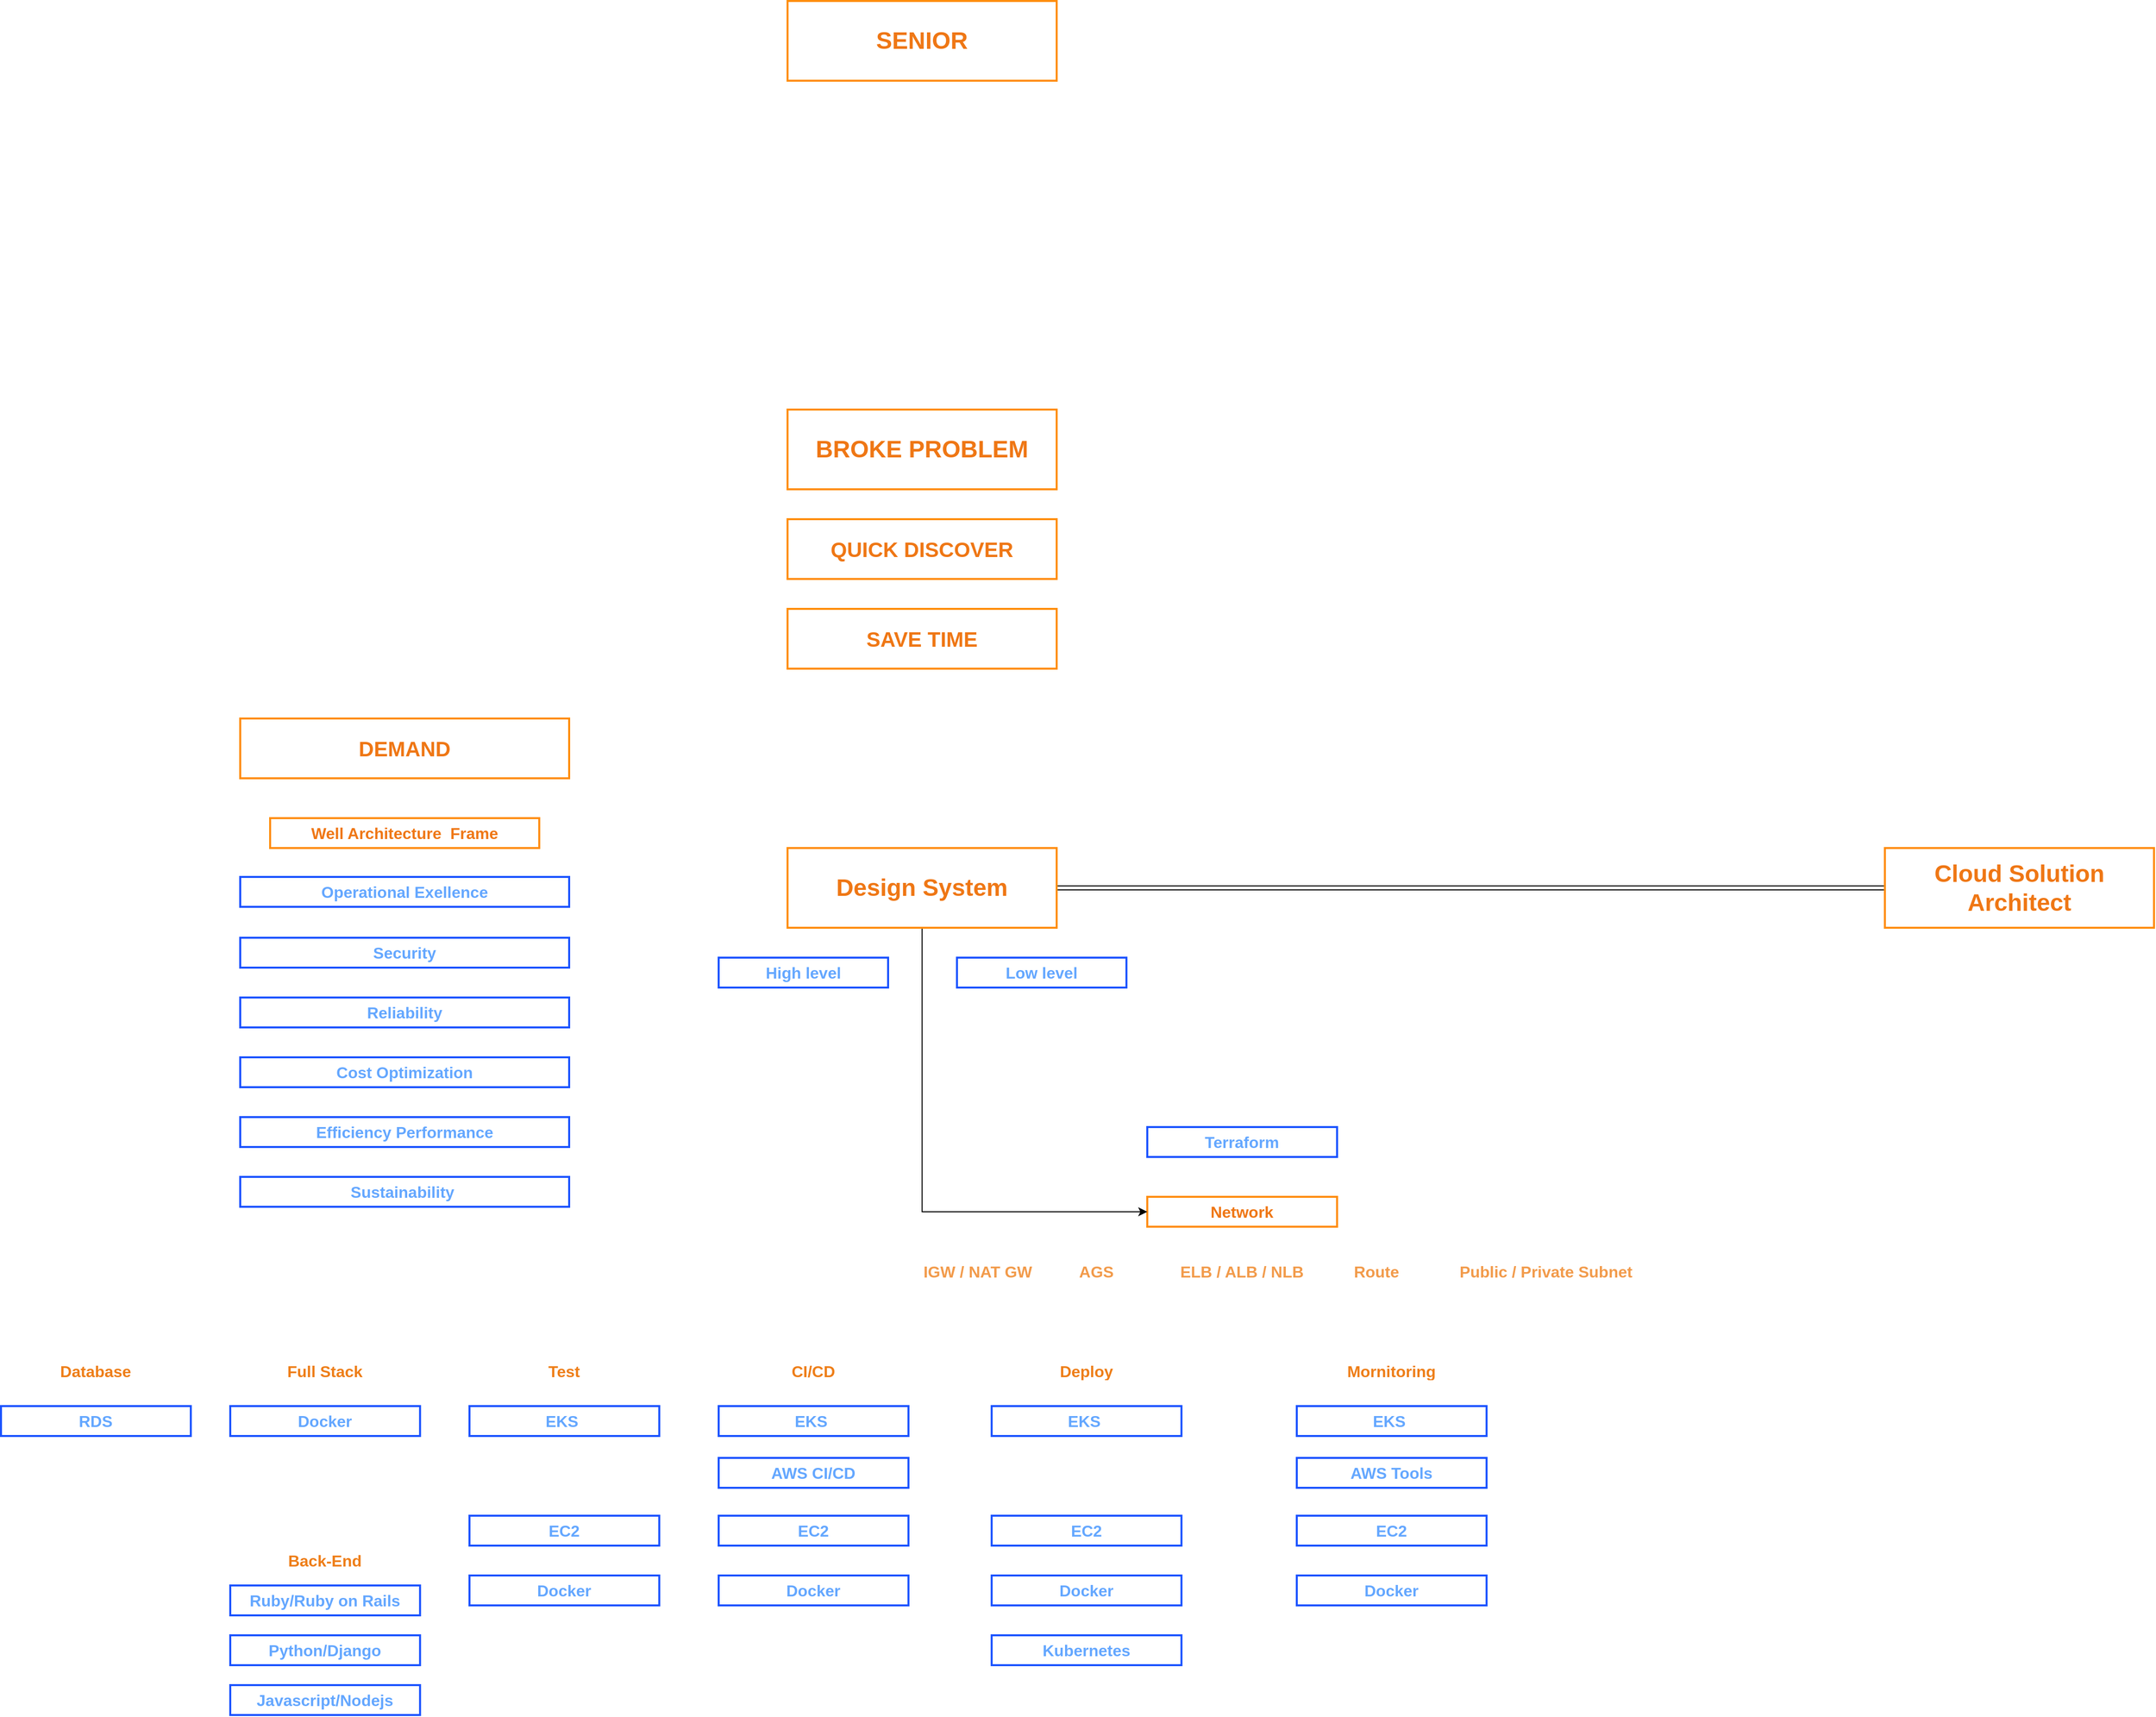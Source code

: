 <mxfile version="24.4.4" type="github">
  <diagram name="Trang-1" id="ujEET1riT07Mne3FGxFI">
    <mxGraphModel dx="3787" dy="3223" grid="1" gridSize="10" guides="1" tooltips="1" connect="1" arrows="1" fold="1" page="1" pageScale="1" pageWidth="827" pageHeight="583" math="0" shadow="0">
      <root>
        <mxCell id="0" />
        <mxCell id="1" parent="0" />
        <mxCell id="cPMbkRboFeWKnEb1X97w-1" value="EKS&amp;nbsp;" style="text;html=1;strokeColor=#1a53ff;fillColor=none;align=center;verticalAlign=middle;whiteSpace=wrap;rounded=0;fontSize=16;fontStyle=1;fontColor=#64a7ff;strokeWidth=2;" parent="1" vertex="1">
          <mxGeometry x="203.89" y="210" width="190.41" height="30" as="geometry" />
        </mxCell>
        <mxCell id="cPMbkRboFeWKnEb1X97w-2" value="Deploy" style="text;html=1;strokeColor=none;fillColor=none;align=center;verticalAlign=middle;whiteSpace=wrap;rounded=0;fontSize=16;fontStyle=1;fontColor=#ed7100;opacity=80;textOpacity=90;" parent="1" vertex="1">
          <mxGeometry x="259.09" y="160" width="80" height="30" as="geometry" />
        </mxCell>
        <mxCell id="cPMbkRboFeWKnEb1X97w-4" value="EC2" style="text;html=1;strokeColor=#1a53ff;fillColor=none;align=center;verticalAlign=middle;whiteSpace=wrap;rounded=0;fontSize=16;fontStyle=1;fontColor=#64a7ff;strokeWidth=2;" parent="1" vertex="1">
          <mxGeometry x="203.89" y="320" width="190.41" height="30" as="geometry" />
        </mxCell>
        <mxCell id="cPMbkRboFeWKnEb1X97w-5" value="Kubernetes" style="text;html=1;strokeColor=#1a53ff;fillColor=none;align=center;verticalAlign=middle;whiteSpace=wrap;rounded=0;fontSize=16;fontStyle=1;fontColor=#64a7ff;strokeWidth=2;" parent="1" vertex="1">
          <mxGeometry x="203.89" y="440" width="190.41" height="30" as="geometry" />
        </mxCell>
        <mxCell id="cPMbkRboFeWKnEb1X97w-6" value="Docker" style="text;html=1;strokeColor=#1a53ff;fillColor=none;align=center;verticalAlign=middle;whiteSpace=wrap;rounded=0;fontSize=16;fontStyle=1;fontColor=#64a7ff;strokeWidth=2;" parent="1" vertex="1">
          <mxGeometry x="203.89" y="380" width="190.41" height="30" as="geometry" />
        </mxCell>
        <mxCell id="cPMbkRboFeWKnEb1X97w-8" value="Terraform" style="text;html=1;strokeColor=#1a53ff;fillColor=none;align=center;verticalAlign=middle;whiteSpace=wrap;rounded=0;fontSize=16;fontStyle=1;fontColor=#64a7ff;strokeWidth=2;" parent="1" vertex="1">
          <mxGeometry x="360" y="-70" width="190.41" height="30" as="geometry" />
        </mxCell>
        <mxCell id="cPMbkRboFeWKnEb1X97w-9" value="EKS&amp;nbsp;" style="text;html=1;strokeColor=#1a53ff;fillColor=none;align=center;verticalAlign=middle;whiteSpace=wrap;rounded=0;fontSize=16;fontStyle=1;fontColor=#64a7ff;strokeWidth=2;" parent="1" vertex="1">
          <mxGeometry x="510" y="210" width="190.41" height="30" as="geometry" />
        </mxCell>
        <mxCell id="cPMbkRboFeWKnEb1X97w-10" value="Mornitoring" style="text;html=1;strokeColor=none;fillColor=none;align=center;verticalAlign=middle;whiteSpace=wrap;rounded=0;fontSize=16;fontStyle=1;fontColor=#ed7100;opacity=80;textOpacity=90;" parent="1" vertex="1">
          <mxGeometry x="565.2" y="160" width="80" height="30" as="geometry" />
        </mxCell>
        <mxCell id="cPMbkRboFeWKnEb1X97w-11" value="EC2" style="text;html=1;strokeColor=#1a53ff;fillColor=none;align=center;verticalAlign=middle;whiteSpace=wrap;rounded=0;fontSize=16;fontStyle=1;fontColor=#64a7ff;strokeWidth=2;" parent="1" vertex="1">
          <mxGeometry x="509.99" y="320" width="190.41" height="30" as="geometry" />
        </mxCell>
        <mxCell id="cPMbkRboFeWKnEb1X97w-12" value="AWS Tools" style="text;html=1;strokeColor=#1a53ff;fillColor=none;align=center;verticalAlign=middle;whiteSpace=wrap;rounded=0;fontSize=16;fontStyle=1;fontColor=#64a7ff;strokeWidth=2;" parent="1" vertex="1">
          <mxGeometry x="510" y="262" width="190.41" height="30" as="geometry" />
        </mxCell>
        <mxCell id="cPMbkRboFeWKnEb1X97w-13" value="Docker" style="text;html=1;strokeColor=#1a53ff;fillColor=none;align=center;verticalAlign=middle;whiteSpace=wrap;rounded=0;fontSize=16;fontStyle=1;fontColor=#64a7ff;strokeWidth=2;" parent="1" vertex="1">
          <mxGeometry x="510" y="380" width="190.41" height="30" as="geometry" />
        </mxCell>
        <mxCell id="cPMbkRboFeWKnEb1X97w-14" value="EKS&amp;nbsp;" style="text;html=1;strokeColor=#1a53ff;fillColor=none;align=center;verticalAlign=middle;whiteSpace=wrap;rounded=0;fontSize=16;fontStyle=1;fontColor=#64a7ff;strokeWidth=2;" parent="1" vertex="1">
          <mxGeometry x="-70" y="210" width="190.41" height="30" as="geometry" />
        </mxCell>
        <mxCell id="cPMbkRboFeWKnEb1X97w-15" value="CI/CD" style="text;html=1;strokeColor=none;fillColor=none;align=center;verticalAlign=middle;whiteSpace=wrap;rounded=0;fontSize=16;fontStyle=1;fontColor=#ed7100;opacity=80;textOpacity=90;" parent="1" vertex="1">
          <mxGeometry x="-14.8" y="160" width="80" height="30" as="geometry" />
        </mxCell>
        <mxCell id="cPMbkRboFeWKnEb1X97w-16" value="EC2" style="text;html=1;strokeColor=#1a53ff;fillColor=none;align=center;verticalAlign=middle;whiteSpace=wrap;rounded=0;fontSize=16;fontStyle=1;fontColor=#64a7ff;strokeWidth=2;" parent="1" vertex="1">
          <mxGeometry x="-70.01" y="320" width="190.41" height="30" as="geometry" />
        </mxCell>
        <mxCell id="cPMbkRboFeWKnEb1X97w-17" value="AWS CI/CD" style="text;html=1;strokeColor=#1a53ff;fillColor=none;align=center;verticalAlign=middle;whiteSpace=wrap;rounded=0;fontSize=16;fontStyle=1;fontColor=#64a7ff;strokeWidth=2;" parent="1" vertex="1">
          <mxGeometry x="-70.01" y="262" width="190.41" height="30" as="geometry" />
        </mxCell>
        <mxCell id="cPMbkRboFeWKnEb1X97w-18" value="Docker" style="text;html=1;strokeColor=#1a53ff;fillColor=none;align=center;verticalAlign=middle;whiteSpace=wrap;rounded=0;fontSize=16;fontStyle=1;fontColor=#64a7ff;strokeWidth=2;" parent="1" vertex="1">
          <mxGeometry x="-70" y="380" width="190.41" height="30" as="geometry" />
        </mxCell>
        <mxCell id="-tKb0X7vPReTpXO9XSrU-1" value="Docker" style="text;html=1;strokeColor=#1a53ff;fillColor=none;align=center;verticalAlign=middle;whiteSpace=wrap;rounded=0;fontSize=16;fontStyle=1;fontColor=#64a7ff;strokeWidth=2;" parent="1" vertex="1">
          <mxGeometry x="-560" y="210" width="190.41" height="30" as="geometry" />
        </mxCell>
        <mxCell id="-tKb0X7vPReTpXO9XSrU-2" value="Full Stack" style="text;html=1;strokeColor=none;fillColor=none;align=center;verticalAlign=middle;whiteSpace=wrap;rounded=0;fontSize=16;fontStyle=1;fontColor=#ed7100;opacity=80;textOpacity=90;" parent="1" vertex="1">
          <mxGeometry x="-504.8" y="160" width="80" height="30" as="geometry" />
        </mxCell>
        <mxCell id="-tKb0X7vPReTpXO9XSrU-3" value="Database" style="text;html=1;strokeColor=none;fillColor=none;align=center;verticalAlign=middle;whiteSpace=wrap;rounded=0;fontSize=16;fontStyle=1;fontColor=#ed7100;opacity=80;textOpacity=90;" parent="1" vertex="1">
          <mxGeometry x="-734.8" y="160" width="80" height="30" as="geometry" />
        </mxCell>
        <mxCell id="-tKb0X7vPReTpXO9XSrU-4" value="Network" style="text;html=1;strokeColor=#ff8d0a;fillColor=none;align=center;verticalAlign=middle;whiteSpace=wrap;rounded=0;fontSize=16;fontStyle=1;fontColor=#ef7715;strokeWidth=2;" parent="1" vertex="1">
          <mxGeometry x="360" width="190.41" height="30" as="geometry" />
        </mxCell>
        <mxCell id="-tKb0X7vPReTpXO9XSrU-5" value="AGS" style="text;html=1;strokeColor=none;fillColor=none;align=center;verticalAlign=middle;whiteSpace=wrap;rounded=0;fontSize=16;fontStyle=1;fontColor=#ed7100;opacity=50;textOpacity=70;" parent="1" vertex="1">
          <mxGeometry x="269.09" y="60" width="80" height="30" as="geometry" />
        </mxCell>
        <mxCell id="-tKb0X7vPReTpXO9XSrU-6" value="ELB / ALB / NLB" style="text;html=1;strokeColor=none;fillColor=none;align=center;verticalAlign=middle;whiteSpace=wrap;rounded=0;fontSize=16;fontStyle=1;fontColor=#ed7100;opacity=50;textOpacity=70;" parent="1" vertex="1">
          <mxGeometry x="385.21" y="60" width="140" height="30" as="geometry" />
        </mxCell>
        <mxCell id="-tKb0X7vPReTpXO9XSrU-7" value="Route" style="text;html=1;strokeColor=none;fillColor=none;align=center;verticalAlign=middle;whiteSpace=wrap;rounded=0;fontSize=16;fontStyle=1;fontColor=#ed7100;opacity=50;textOpacity=70;" parent="1" vertex="1">
          <mxGeometry x="550.41" y="60" width="80" height="30" as="geometry" />
        </mxCell>
        <mxCell id="-tKb0X7vPReTpXO9XSrU-8" value="Public / Private Subnet" style="text;html=1;strokeColor=none;fillColor=none;align=center;verticalAlign=middle;whiteSpace=wrap;rounded=0;fontSize=16;fontStyle=1;fontColor=#ed7100;opacity=50;textOpacity=70;" parent="1" vertex="1">
          <mxGeometry x="670" y="60" width="180" height="30" as="geometry" />
        </mxCell>
        <mxCell id="-tKb0X7vPReTpXO9XSrU-9" value="IGW / NAT GW" style="text;html=1;strokeColor=none;fillColor=none;align=center;verticalAlign=middle;whiteSpace=wrap;rounded=0;fontSize=16;fontStyle=1;fontColor=#ed7100;opacity=50;textOpacity=70;" parent="1" vertex="1">
          <mxGeometry x="130" y="60" width="120" height="30" as="geometry" />
        </mxCell>
        <mxCell id="-tKb0X7vPReTpXO9XSrU-10" value="RDS" style="text;html=1;strokeColor=#1a53ff;fillColor=none;align=center;verticalAlign=middle;whiteSpace=wrap;rounded=0;fontSize=16;fontStyle=1;fontColor=#64a7ff;strokeWidth=2;" parent="1" vertex="1">
          <mxGeometry x="-790" y="210" width="190.41" height="30" as="geometry" />
        </mxCell>
        <mxCell id="-tKb0X7vPReTpXO9XSrU-13" value="Well Architecture&amp;nbsp; Frame" style="text;html=1;strokeColor=#ff8d0a;fillColor=none;align=center;verticalAlign=middle;whiteSpace=wrap;rounded=0;fontSize=16;fontStyle=1;fontColor=#ef7715;strokeWidth=2;" parent="1" vertex="1">
          <mxGeometry x="-520" y="-380" width="270" height="30" as="geometry" />
        </mxCell>
        <mxCell id="-tKb0X7vPReTpXO9XSrU-14" value="Operational Exellence" style="text;html=1;strokeColor=#1a53ff;fillColor=none;align=center;verticalAlign=middle;whiteSpace=wrap;rounded=0;fontSize=16;fontStyle=1;fontColor=#64a7ff;strokeWidth=2;" parent="1" vertex="1">
          <mxGeometry x="-550" y="-321" width="330" height="30" as="geometry" />
        </mxCell>
        <mxCell id="-tKb0X7vPReTpXO9XSrU-16" value="Security" style="text;html=1;strokeColor=#1a53ff;fillColor=none;align=center;verticalAlign=middle;whiteSpace=wrap;rounded=0;fontSize=16;fontStyle=1;fontColor=#64a7ff;strokeWidth=2;" parent="1" vertex="1">
          <mxGeometry x="-550" y="-260" width="330" height="30" as="geometry" />
        </mxCell>
        <mxCell id="-tKb0X7vPReTpXO9XSrU-17" value="Reliability" style="text;html=1;strokeColor=#1a53ff;fillColor=none;align=center;verticalAlign=middle;whiteSpace=wrap;rounded=0;fontSize=16;fontStyle=1;fontColor=#64a7ff;strokeWidth=2;" parent="1" vertex="1">
          <mxGeometry x="-550" y="-200" width="330" height="30" as="geometry" />
        </mxCell>
        <mxCell id="-tKb0X7vPReTpXO9XSrU-18" value="Cost Optimization" style="text;html=1;strokeColor=#1a53ff;fillColor=none;align=center;verticalAlign=middle;whiteSpace=wrap;rounded=0;fontSize=16;fontStyle=1;fontColor=#64a7ff;strokeWidth=2;" parent="1" vertex="1">
          <mxGeometry x="-550" y="-140" width="330" height="30" as="geometry" />
        </mxCell>
        <mxCell id="-tKb0X7vPReTpXO9XSrU-19" value="Efficiency Performance" style="text;html=1;strokeColor=#1a53ff;fillColor=none;align=center;verticalAlign=middle;whiteSpace=wrap;rounded=0;fontSize=16;fontStyle=1;fontColor=#64a7ff;strokeWidth=2;" parent="1" vertex="1">
          <mxGeometry x="-550" y="-80" width="330" height="30" as="geometry" />
        </mxCell>
        <mxCell id="-tKb0X7vPReTpXO9XSrU-20" value="Sustainability&amp;nbsp;" style="text;html=1;strokeColor=#1a53ff;fillColor=none;align=center;verticalAlign=middle;whiteSpace=wrap;rounded=0;fontSize=16;fontStyle=1;fontColor=#64a7ff;strokeWidth=2;" parent="1" vertex="1">
          <mxGeometry x="-550" y="-20" width="330" height="30" as="geometry" />
        </mxCell>
        <mxCell id="-tKb0X7vPReTpXO9XSrU-23" style="edgeStyle=orthogonalEdgeStyle;rounded=0;orthogonalLoop=1;jettySize=auto;html=1;exitX=0.5;exitY=1;exitDx=0;exitDy=0;entryX=0;entryY=0.5;entryDx=0;entryDy=0;" parent="1" source="-tKb0X7vPReTpXO9XSrU-21" target="-tKb0X7vPReTpXO9XSrU-4" edge="1">
          <mxGeometry relative="1" as="geometry" />
        </mxCell>
        <mxCell id="AHxGHxpkZG729FD5Jr13-1" style="edgeStyle=orthogonalEdgeStyle;rounded=0;orthogonalLoop=1;jettySize=auto;html=1;entryX=0;entryY=0.5;entryDx=0;entryDy=0;shape=link;" parent="1" source="-tKb0X7vPReTpXO9XSrU-21" target="VqSbP30gdeHqLsABzozv-1" edge="1">
          <mxGeometry relative="1" as="geometry" />
        </mxCell>
        <mxCell id="-tKb0X7vPReTpXO9XSrU-21" value="&lt;font style=&quot;font-size: 24px;&quot;&gt;Design System&lt;/font&gt;" style="text;html=1;strokeColor=#ff8d0a;fillColor=none;align=center;verticalAlign=middle;whiteSpace=wrap;rounded=0;fontSize=16;fontStyle=1;fontColor=#ef7715;strokeWidth=2;" parent="1" vertex="1">
          <mxGeometry x="-0.91" y="-350" width="270" height="80" as="geometry" />
        </mxCell>
        <mxCell id="-tKb0X7vPReTpXO9XSrU-24" value="High level" style="text;html=1;strokeColor=#1a53ff;fillColor=none;align=center;verticalAlign=middle;whiteSpace=wrap;rounded=0;fontSize=16;fontStyle=1;fontColor=#64a7ff;strokeWidth=2;" parent="1" vertex="1">
          <mxGeometry x="-70.01" y="-240" width="170" height="30" as="geometry" />
        </mxCell>
        <mxCell id="-tKb0X7vPReTpXO9XSrU-25" value="Low level" style="text;html=1;strokeColor=#1a53ff;fillColor=none;align=center;verticalAlign=middle;whiteSpace=wrap;rounded=0;fontSize=16;fontStyle=1;fontColor=#64a7ff;strokeWidth=2;" parent="1" vertex="1">
          <mxGeometry x="169.09" y="-240" width="170" height="30" as="geometry" />
        </mxCell>
        <mxCell id="VJEER4OFfLnJNh75TgYW-2" value="Test" style="text;html=1;strokeColor=none;fillColor=none;align=center;verticalAlign=middle;whiteSpace=wrap;rounded=0;fontSize=16;fontStyle=1;fontColor=#ed7100;opacity=80;textOpacity=90;" parent="1" vertex="1">
          <mxGeometry x="-264.8" y="160" width="80" height="30" as="geometry" />
        </mxCell>
        <mxCell id="VJEER4OFfLnJNh75TgYW-3" value="EKS&amp;nbsp;" style="text;html=1;strokeColor=#1a53ff;fillColor=none;align=center;verticalAlign=middle;whiteSpace=wrap;rounded=0;fontSize=16;fontStyle=1;fontColor=#64a7ff;strokeWidth=2;" parent="1" vertex="1">
          <mxGeometry x="-320" y="210" width="190.41" height="30" as="geometry" />
        </mxCell>
        <mxCell id="VJEER4OFfLnJNh75TgYW-4" value="EC2" style="text;html=1;strokeColor=#1a53ff;fillColor=none;align=center;verticalAlign=middle;whiteSpace=wrap;rounded=0;fontSize=16;fontStyle=1;fontColor=#64a7ff;strokeWidth=2;" parent="1" vertex="1">
          <mxGeometry x="-320.01" y="320" width="190.41" height="30" as="geometry" />
        </mxCell>
        <mxCell id="VJEER4OFfLnJNh75TgYW-6" value="Docker" style="text;html=1;strokeColor=#1a53ff;fillColor=none;align=center;verticalAlign=middle;whiteSpace=wrap;rounded=0;fontSize=16;fontStyle=1;fontColor=#64a7ff;strokeWidth=2;" parent="1" vertex="1">
          <mxGeometry x="-320" y="380" width="190.41" height="30" as="geometry" />
        </mxCell>
        <mxCell id="_DJAbIojodz0pSCEuxrS-1" value="&lt;span style=&quot;font-size: 24px;&quot;&gt;BROKE PROBLEM&lt;/span&gt;" style="text;html=1;strokeColor=#ff8d0a;fillColor=none;align=center;verticalAlign=middle;whiteSpace=wrap;rounded=0;fontSize=16;fontStyle=1;fontColor=#ef7715;strokeWidth=2;" parent="1" vertex="1">
          <mxGeometry x="-0.91" y="-790" width="270" height="80" as="geometry" />
        </mxCell>
        <mxCell id="_DJAbIojodz0pSCEuxrS-2" value="QUICK DISCOVER" style="text;html=1;strokeColor=#ff8d0a;fillColor=none;align=center;verticalAlign=middle;whiteSpace=wrap;rounded=0;fontSize=21;fontStyle=1;fontColor=#ef7715;strokeWidth=2;" parent="1" vertex="1">
          <mxGeometry x="-0.91" y="-680" width="270" height="60" as="geometry" />
        </mxCell>
        <mxCell id="rnrWlKSzuoKKv4Rg9jxv-1" value="DEMAND" style="text;html=1;strokeColor=#ff8d0a;fillColor=none;align=center;verticalAlign=middle;whiteSpace=wrap;rounded=0;fontSize=21;fontStyle=1;fontColor=#ef7715;strokeWidth=2;" parent="1" vertex="1">
          <mxGeometry x="-550" y="-480" width="330" height="60" as="geometry" />
        </mxCell>
        <mxCell id="VqSbP30gdeHqLsABzozv-1" value="&lt;font style=&quot;font-size: 24px;&quot;&gt;Cloud Solution Architect&lt;/font&gt;" style="text;html=1;strokeColor=#ff8d0a;fillColor=none;align=center;verticalAlign=middle;whiteSpace=wrap;rounded=0;fontSize=16;fontStyle=1;fontColor=#ef7715;strokeWidth=2;" parent="1" vertex="1">
          <mxGeometry x="1100" y="-350" width="270" height="80" as="geometry" />
        </mxCell>
        <mxCell id="VqSbP30gdeHqLsABzozv-3" value="SAVE TIME" style="text;html=1;strokeColor=#ff8d0a;fillColor=none;align=center;verticalAlign=middle;whiteSpace=wrap;rounded=0;fontSize=21;fontStyle=1;fontColor=#ef7715;strokeWidth=2;" parent="1" vertex="1">
          <mxGeometry x="-0.9" y="-590" width="270" height="60" as="geometry" />
        </mxCell>
        <mxCell id="hmmZ-md2p80IemaL2Qtf-1" value="Ruby/Ruby on Rails&lt;span style=&quot;color: rgba(0, 0, 0, 0); font-family: monospace; font-size: 0px; font-weight: 400; text-align: start; text-wrap: nowrap;&quot;&gt;%3CmxGraphModel%3E%3Croot%3E%3CmxCell%20id%3D%220%22%2F%3E%3CmxCell%20id%3D%221%22%20parent%3D%220%22%2F%3E%3CmxCell%20id%3D%222%22%20value%3D%22Docker%22%20style%3D%22text%3Bhtml%3D1%3BstrokeColor%3D%231a53ff%3BfillColor%3Dnone%3Balign%3Dcenter%3BverticalAlign%3Dmiddle%3BwhiteSpace%3Dwrap%3Brounded%3D0%3BfontSize%3D16%3BfontStyle%3D1%3BfontColor%3D%2364a7ff%3BstrokeWidth%3D2%3B%22%20vertex%3D%221%22%20parent%3D%221%22%3E%3CmxGeometry%20x%3D%22-560%22%20y%3D%22210%22%20width%3D%22190.41%22%20height%3D%2230%22%20as%3D%22geometry%22%2F%3E%3C%2FmxCell%3E%3C%2Froot%3E%3C%2FmxGraphModel%3E&lt;/span&gt;" style="text;html=1;strokeColor=#1a53ff;fillColor=none;align=center;verticalAlign=middle;whiteSpace=wrap;rounded=0;fontSize=16;fontStyle=1;fontColor=#64a7ff;strokeWidth=2;" parent="1" vertex="1">
          <mxGeometry x="-560" y="390" width="190.41" height="30" as="geometry" />
        </mxCell>
        <mxCell id="hmmZ-md2p80IemaL2Qtf-2" value="Python/Django" style="text;html=1;strokeColor=#1a53ff;fillColor=none;align=center;verticalAlign=middle;whiteSpace=wrap;rounded=0;fontSize=16;fontStyle=1;fontColor=#64a7ff;strokeWidth=2;" parent="1" vertex="1">
          <mxGeometry x="-560" y="440" width="190.41" height="30" as="geometry" />
        </mxCell>
        <mxCell id="hmmZ-md2p80IemaL2Qtf-3" value="Javascript/Nodejs" style="text;html=1;strokeColor=#1a53ff;fillColor=none;align=center;verticalAlign=middle;whiteSpace=wrap;rounded=0;fontSize=16;fontStyle=1;fontColor=#64a7ff;strokeWidth=2;" parent="1" vertex="1">
          <mxGeometry x="-560" y="490" width="190.41" height="30" as="geometry" />
        </mxCell>
        <mxCell id="hmmZ-md2p80IemaL2Qtf-4" value="Back-End" style="text;html=1;strokeColor=none;fillColor=none;align=center;verticalAlign=middle;whiteSpace=wrap;rounded=0;fontSize=16;fontStyle=1;fontColor=#ed7100;opacity=80;textOpacity=90;" parent="1" vertex="1">
          <mxGeometry x="-504.8" y="350" width="80" height="30" as="geometry" />
        </mxCell>
        <mxCell id="CieUn2j9MuOwByOzaxfd-1" value="&lt;span style=&quot;font-size: 24px;&quot;&gt;SENIOR&lt;/span&gt;" style="text;html=1;strokeColor=#ff8d0a;fillColor=none;align=center;verticalAlign=middle;whiteSpace=wrap;rounded=0;fontSize=16;fontStyle=1;fontColor=#ef7715;strokeWidth=2;" vertex="1" parent="1">
          <mxGeometry x="-0.9" y="-1200" width="270" height="80" as="geometry" />
        </mxCell>
      </root>
    </mxGraphModel>
  </diagram>
</mxfile>
